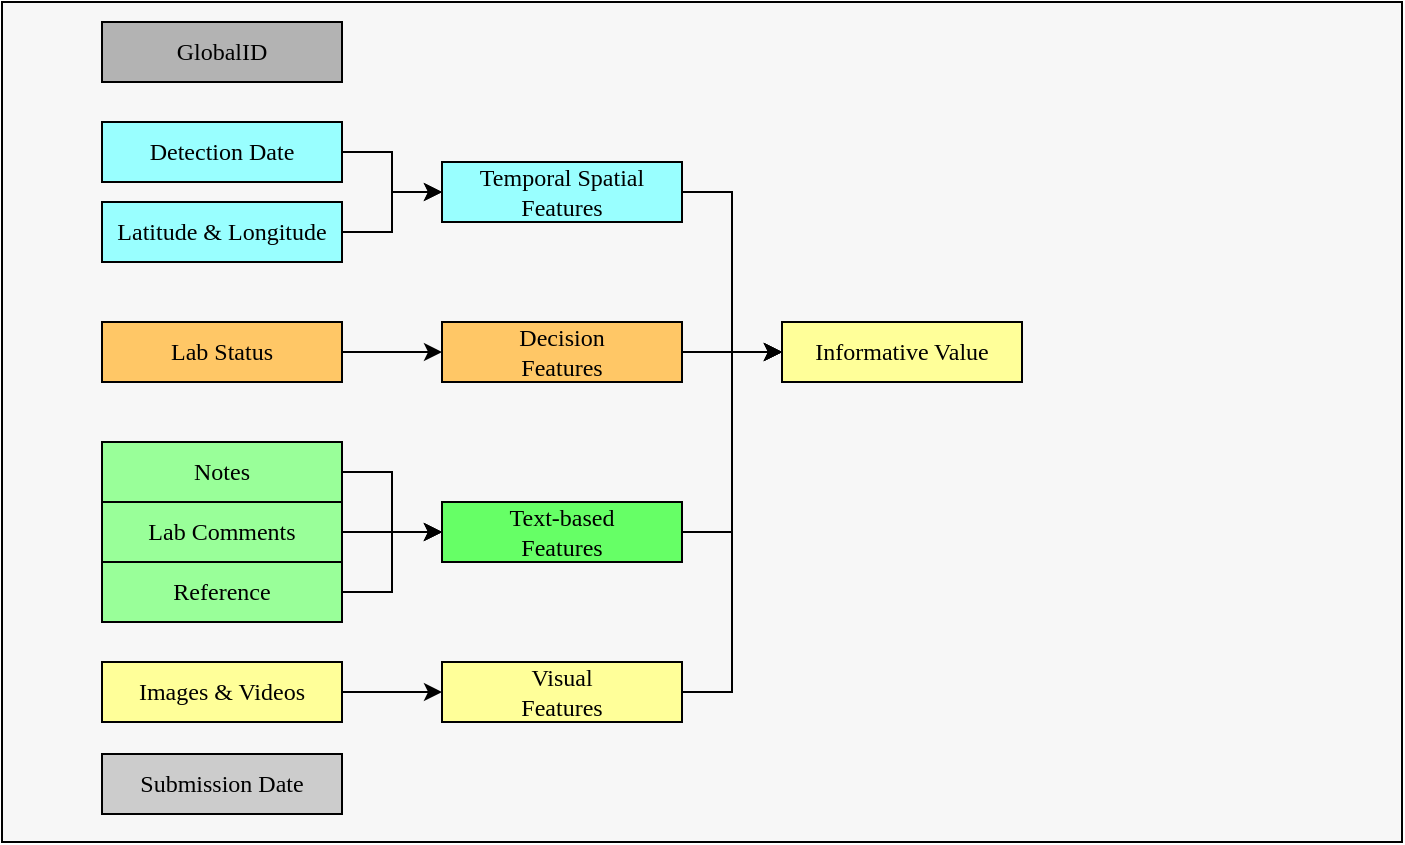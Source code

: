 <mxfile version="14.2.9" type="device"><diagram id="AvFJ36FF4vpActWVAlwM" name="Page-1"><mxGraphModel dx="1038" dy="588" grid="1" gridSize="10" guides="1" tooltips="1" connect="1" arrows="1" fold="1" page="1" pageScale="1" pageWidth="850" pageHeight="1100" math="0" shadow="0"><root><mxCell id="0"/><mxCell id="1" parent="0"/><mxCell id="RXGaVpNnP008HMeaVnVo-13" value="" style="rounded=0;whiteSpace=wrap;html=1;fillColor=#F7F7F7;fontFamily=Comic Sans MS;" vertex="1" parent="1"><mxGeometry x="100" y="190" width="700" height="420" as="geometry"/></mxCell><mxCell id="RXGaVpNnP008HMeaVnVo-1" value="GlobalID" style="rounded=0;whiteSpace=wrap;html=1;fillColor=#B3B3B3;fontFamily=Comic Sans MS;" vertex="1" parent="1"><mxGeometry x="150" y="200" width="120" height="30" as="geometry"/></mxCell><mxCell id="RXGaVpNnP008HMeaVnVo-15" style="edgeStyle=orthogonalEdgeStyle;rounded=0;orthogonalLoop=1;jettySize=auto;html=1;exitX=1;exitY=0.5;exitDx=0;exitDy=0;entryX=0;entryY=0.5;entryDx=0;entryDy=0;fontFamily=Comic Sans MS;" edge="1" parent="1" source="RXGaVpNnP008HMeaVnVo-6" target="RXGaVpNnP008HMeaVnVo-14"><mxGeometry relative="1" as="geometry"/></mxCell><mxCell id="RXGaVpNnP008HMeaVnVo-6" value="Detection Date" style="rounded=0;whiteSpace=wrap;html=1;fillColor=#99FFFF;fontFamily=Comic Sans MS;" vertex="1" parent="1"><mxGeometry x="150" y="250" width="120" height="30" as="geometry"/></mxCell><mxCell id="RXGaVpNnP008HMeaVnVo-19" style="edgeStyle=orthogonalEdgeStyle;rounded=0;orthogonalLoop=1;jettySize=auto;html=1;exitX=1;exitY=0.5;exitDx=0;exitDy=0;entryX=0;entryY=0.5;entryDx=0;entryDy=0;fontFamily=Comic Sans MS;" edge="1" parent="1" source="RXGaVpNnP008HMeaVnVo-7" target="RXGaVpNnP008HMeaVnVo-18"><mxGeometry relative="1" as="geometry"/></mxCell><mxCell id="RXGaVpNnP008HMeaVnVo-7" value="Notes" style="rounded=0;whiteSpace=wrap;html=1;fillColor=#99FF99;fontFamily=Comic Sans MS;" vertex="1" parent="1"><mxGeometry x="150" y="410" width="120" height="30" as="geometry"/></mxCell><mxCell id="RXGaVpNnP008HMeaVnVo-26" style="edgeStyle=orthogonalEdgeStyle;rounded=0;orthogonalLoop=1;jettySize=auto;html=1;exitX=1;exitY=0.5;exitDx=0;exitDy=0;entryX=0;entryY=0.5;entryDx=0;entryDy=0;fontFamily=Comic Sans MS;" edge="1" parent="1" source="RXGaVpNnP008HMeaVnVo-8" target="RXGaVpNnP008HMeaVnVo-25"><mxGeometry relative="1" as="geometry"/></mxCell><mxCell id="RXGaVpNnP008HMeaVnVo-8" value="Lab Status" style="rounded=0;whiteSpace=wrap;html=1;fillColor=#FFC766;fontFamily=Comic Sans MS;" vertex="1" parent="1"><mxGeometry x="150" y="350" width="120" height="30" as="geometry"/></mxCell><mxCell id="RXGaVpNnP008HMeaVnVo-20" style="edgeStyle=orthogonalEdgeStyle;rounded=0;orthogonalLoop=1;jettySize=auto;html=1;exitX=1;exitY=0.5;exitDx=0;exitDy=0;fontFamily=Comic Sans MS;" edge="1" parent="1" source="RXGaVpNnP008HMeaVnVo-9" target="RXGaVpNnP008HMeaVnVo-18"><mxGeometry relative="1" as="geometry"/></mxCell><mxCell id="RXGaVpNnP008HMeaVnVo-9" value="Lab Comments" style="rounded=0;whiteSpace=wrap;html=1;fillColor=#99FF99;fontFamily=Comic Sans MS;" vertex="1" parent="1"><mxGeometry x="150" y="440" width="120" height="30" as="geometry"/></mxCell><mxCell id="RXGaVpNnP008HMeaVnVo-10" value="Submission Date" style="rounded=0;whiteSpace=wrap;html=1;fillColor=#CCCCCC;fontFamily=Comic Sans MS;" vertex="1" parent="1"><mxGeometry x="150" y="566" width="120" height="30" as="geometry"/></mxCell><mxCell id="RXGaVpNnP008HMeaVnVo-21" style="edgeStyle=orthogonalEdgeStyle;rounded=0;orthogonalLoop=1;jettySize=auto;html=1;exitX=1;exitY=0.5;exitDx=0;exitDy=0;fontFamily=Comic Sans MS;" edge="1" parent="1" source="RXGaVpNnP008HMeaVnVo-11" target="RXGaVpNnP008HMeaVnVo-14"><mxGeometry relative="1" as="geometry"/></mxCell><mxCell id="RXGaVpNnP008HMeaVnVo-11" value="Latitude &amp;amp; Longitude" style="rounded=0;whiteSpace=wrap;html=1;fillColor=#99FFFF;fontFamily=Comic Sans MS;" vertex="1" parent="1"><mxGeometry x="150" y="290" width="120" height="30" as="geometry"/></mxCell><mxCell id="RXGaVpNnP008HMeaVnVo-23" style="edgeStyle=orthogonalEdgeStyle;rounded=0;orthogonalLoop=1;jettySize=auto;html=1;exitX=1;exitY=0.5;exitDx=0;exitDy=0;entryX=0;entryY=0.5;entryDx=0;entryDy=0;fontFamily=Comic Sans MS;" edge="1" parent="1" source="RXGaVpNnP008HMeaVnVo-12" target="RXGaVpNnP008HMeaVnVo-22"><mxGeometry relative="1" as="geometry"/></mxCell><mxCell id="RXGaVpNnP008HMeaVnVo-12" value="Images &amp;amp; Videos" style="rounded=0;whiteSpace=wrap;html=1;fillColor=#FFFF99;fontFamily=Comic Sans MS;" vertex="1" parent="1"><mxGeometry x="150" y="520" width="120" height="30" as="geometry"/></mxCell><mxCell id="RXGaVpNnP008HMeaVnVo-27" style="edgeStyle=orthogonalEdgeStyle;rounded=0;orthogonalLoop=1;jettySize=auto;html=1;exitX=1;exitY=0.5;exitDx=0;exitDy=0;entryX=0;entryY=0.5;entryDx=0;entryDy=0;fontFamily=Comic Sans MS;" edge="1" parent="1" source="RXGaVpNnP008HMeaVnVo-14" target="RXGaVpNnP008HMeaVnVo-24"><mxGeometry relative="1" as="geometry"/></mxCell><mxCell id="RXGaVpNnP008HMeaVnVo-14" value="Temporal Spatial Features" style="rounded=0;whiteSpace=wrap;html=1;fillColor=#99FFFF;fontFamily=Comic Sans MS;" vertex="1" parent="1"><mxGeometry x="320" y="270" width="120" height="30" as="geometry"/></mxCell><mxCell id="RXGaVpNnP008HMeaVnVo-29" style="edgeStyle=orthogonalEdgeStyle;rounded=0;orthogonalLoop=1;jettySize=auto;html=1;exitX=1;exitY=0.5;exitDx=0;exitDy=0;entryX=0;entryY=0.5;entryDx=0;entryDy=0;fontFamily=Comic Sans MS;" edge="1" parent="1" source="RXGaVpNnP008HMeaVnVo-18" target="RXGaVpNnP008HMeaVnVo-24"><mxGeometry relative="1" as="geometry"/></mxCell><mxCell id="RXGaVpNnP008HMeaVnVo-18" value="Text-based&lt;br&gt;Features" style="rounded=0;whiteSpace=wrap;html=1;fillColor=#66FF66;fontFamily=Comic Sans MS;" vertex="1" parent="1"><mxGeometry x="320" y="440" width="120" height="30" as="geometry"/></mxCell><mxCell id="RXGaVpNnP008HMeaVnVo-31" style="edgeStyle=orthogonalEdgeStyle;rounded=0;orthogonalLoop=1;jettySize=auto;html=1;exitX=1;exitY=0.5;exitDx=0;exitDy=0;entryX=0;entryY=0.5;entryDx=0;entryDy=0;fontFamily=Comic Sans MS;" edge="1" parent="1" source="RXGaVpNnP008HMeaVnVo-22" target="RXGaVpNnP008HMeaVnVo-24"><mxGeometry relative="1" as="geometry"/></mxCell><mxCell id="RXGaVpNnP008HMeaVnVo-22" value="Visual&lt;br&gt;Features" style="rounded=0;whiteSpace=wrap;html=1;fillColor=#FFFF99;fontFamily=Comic Sans MS;" vertex="1" parent="1"><mxGeometry x="320" y="520" width="120" height="30" as="geometry"/></mxCell><mxCell id="RXGaVpNnP008HMeaVnVo-24" value="Informative Value" style="rounded=0;whiteSpace=wrap;html=1;fillColor=#FFFF99;fontFamily=Comic Sans MS;" vertex="1" parent="1"><mxGeometry x="490" y="350" width="120" height="30" as="geometry"/></mxCell><mxCell id="RXGaVpNnP008HMeaVnVo-28" style="edgeStyle=orthogonalEdgeStyle;rounded=0;orthogonalLoop=1;jettySize=auto;html=1;exitX=1;exitY=0.5;exitDx=0;exitDy=0;fontFamily=Comic Sans MS;" edge="1" parent="1" source="RXGaVpNnP008HMeaVnVo-25" target="RXGaVpNnP008HMeaVnVo-24"><mxGeometry relative="1" as="geometry"/></mxCell><mxCell id="RXGaVpNnP008HMeaVnVo-25" value="Decision&lt;br&gt;Features" style="rounded=0;whiteSpace=wrap;html=1;fillColor=#FFC766;fontFamily=Comic Sans MS;" vertex="1" parent="1"><mxGeometry x="320" y="350" width="120" height="30" as="geometry"/></mxCell><mxCell id="RXGaVpNnP008HMeaVnVo-33" style="edgeStyle=orthogonalEdgeStyle;rounded=0;orthogonalLoop=1;jettySize=auto;html=1;exitX=1;exitY=0.5;exitDx=0;exitDy=0;entryX=0;entryY=0.5;entryDx=0;entryDy=0;fontFamily=Comic Sans MS;" edge="1" parent="1" source="RXGaVpNnP008HMeaVnVo-32" target="RXGaVpNnP008HMeaVnVo-18"><mxGeometry relative="1" as="geometry"/></mxCell><mxCell id="RXGaVpNnP008HMeaVnVo-32" value="Reference" style="rounded=0;whiteSpace=wrap;html=1;fillColor=#99FF99;fontFamily=Comic Sans MS;" vertex="1" parent="1"><mxGeometry x="150" y="470" width="120" height="30" as="geometry"/></mxCell></root></mxGraphModel></diagram></mxfile>